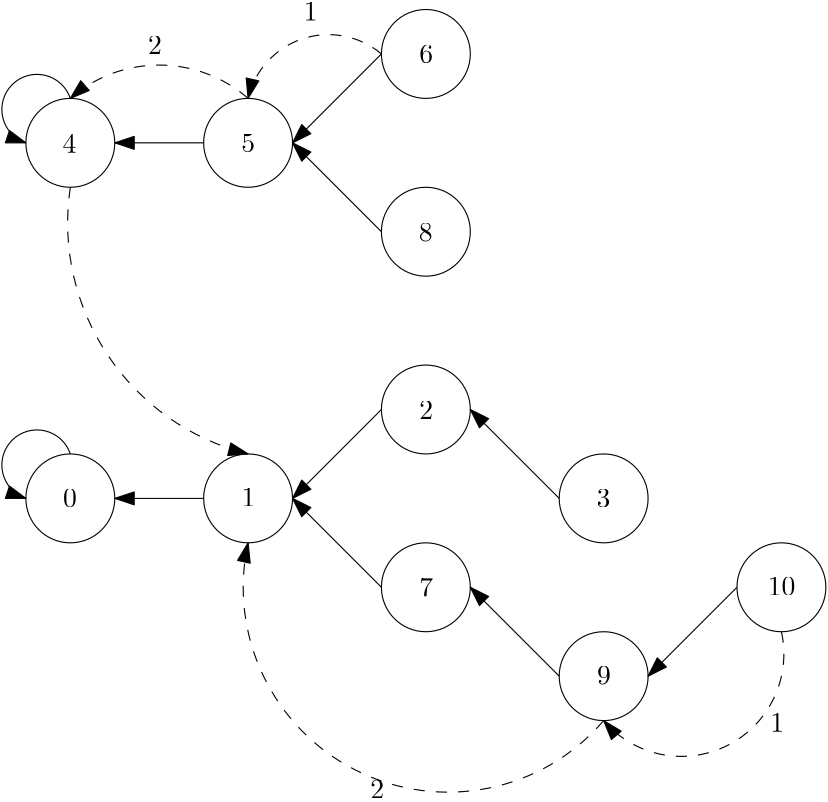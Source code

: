 <?xml version="1.0"?>
<!DOCTYPE ipe SYSTEM "ipe.dtd">
<ipe version="70107" creator="Ipe 7.1.10">
<info created="D:20191213102556" modified="D:20191213102959"/>
<ipestyle name="basic">
<symbol name="arrow/arc(spx)">
<path stroke="sym-stroke" fill="sym-stroke" pen="sym-pen">
0 0 m
-1 0.333 l
-1 -0.333 l
h
</path>
</symbol>
<symbol name="arrow/farc(spx)">
<path stroke="sym-stroke" fill="white" pen="sym-pen">
0 0 m
-1 0.333 l
-1 -0.333 l
h
</path>
</symbol>
<symbol name="arrow/ptarc(spx)">
<path stroke="sym-stroke" fill="sym-stroke" pen="sym-pen">
0 0 m
-1 0.333 l
-0.8 0 l
-1 -0.333 l
h
</path>
</symbol>
<symbol name="arrow/fptarc(spx)">
<path stroke="sym-stroke" fill="white" pen="sym-pen">
0 0 m
-1 0.333 l
-0.8 0 l
-1 -0.333 l
h
</path>
</symbol>
<symbol name="mark/circle(sx)" transformations="translations">
<path fill="sym-stroke">
0.6 0 0 0.6 0 0 e
0.4 0 0 0.4 0 0 e
</path>
</symbol>
<symbol name="mark/disk(sx)" transformations="translations">
<path fill="sym-stroke">
0.6 0 0 0.6 0 0 e
</path>
</symbol>
<symbol name="mark/fdisk(sfx)" transformations="translations">
<group>
<path fill="sym-fill">
0.5 0 0 0.5 0 0 e
</path>
<path fill="sym-stroke" fillrule="eofill">
0.6 0 0 0.6 0 0 e
0.4 0 0 0.4 0 0 e
</path>
</group>
</symbol>
<symbol name="mark/box(sx)" transformations="translations">
<path fill="sym-stroke" fillrule="eofill">
-0.6 -0.6 m
0.6 -0.6 l
0.6 0.6 l
-0.6 0.6 l
h
-0.4 -0.4 m
0.4 -0.4 l
0.4 0.4 l
-0.4 0.4 l
h
</path>
</symbol>
<symbol name="mark/square(sx)" transformations="translations">
<path fill="sym-stroke">
-0.6 -0.6 m
0.6 -0.6 l
0.6 0.6 l
-0.6 0.6 l
h
</path>
</symbol>
<symbol name="mark/fsquare(sfx)" transformations="translations">
<group>
<path fill="sym-fill">
-0.5 -0.5 m
0.5 -0.5 l
0.5 0.5 l
-0.5 0.5 l
h
</path>
<path fill="sym-stroke" fillrule="eofill">
-0.6 -0.6 m
0.6 -0.6 l
0.6 0.6 l
-0.6 0.6 l
h
-0.4 -0.4 m
0.4 -0.4 l
0.4 0.4 l
-0.4 0.4 l
h
</path>
</group>
</symbol>
<symbol name="mark/cross(sx)" transformations="translations">
<group>
<path fill="sym-stroke">
-0.43 -0.57 m
0.57 0.43 l
0.43 0.57 l
-0.57 -0.43 l
h
</path>
<path fill="sym-stroke">
-0.43 0.57 m
0.57 -0.43 l
0.43 -0.57 l
-0.57 0.43 l
h
</path>
</group>
</symbol>
<symbol name="arrow/fnormal(spx)">
<path stroke="sym-stroke" fill="white" pen="sym-pen">
0 0 m
-1 0.333 l
-1 -0.333 l
h
</path>
</symbol>
<symbol name="arrow/pointed(spx)">
<path stroke="sym-stroke" fill="sym-stroke" pen="sym-pen">
0 0 m
-1 0.333 l
-0.8 0 l
-1 -0.333 l
h
</path>
</symbol>
<symbol name="arrow/fpointed(spx)">
<path stroke="sym-stroke" fill="white" pen="sym-pen">
0 0 m
-1 0.333 l
-0.8 0 l
-1 -0.333 l
h
</path>
</symbol>
<symbol name="arrow/linear(spx)">
<path stroke="sym-stroke" pen="sym-pen">
-1 0.333 m
0 0 l
-1 -0.333 l
</path>
</symbol>
<symbol name="arrow/fdouble(spx)">
<path stroke="sym-stroke" fill="white" pen="sym-pen">
0 0 m
-1 0.333 l
-1 -0.333 l
h
-1 0 m
-2 0.333 l
-2 -0.333 l
h
</path>
</symbol>
<symbol name="arrow/double(spx)">
<path stroke="sym-stroke" fill="sym-stroke" pen="sym-pen">
0 0 m
-1 0.333 l
-1 -0.333 l
h
-1 0 m
-2 0.333 l
-2 -0.333 l
h
</path>
</symbol>
<pen name="heavier" value="0.8"/>
<pen name="fat" value="1.2"/>
<pen name="ultrafat" value="2"/>
<symbolsize name="large" value="5"/>
<symbolsize name="small" value="2"/>
<symbolsize name="tiny" value="1.1"/>
<arrowsize name="large" value="10"/>
<arrowsize name="small" value="5"/>
<arrowsize name="tiny" value="3"/>
<color name="red" value="1 0 0"/>
<color name="green" value="0 1 0"/>
<color name="blue" value="0 0 1"/>
<color name="yellow" value="1 1 0"/>
<color name="orange" value="1 0.647 0"/>
<color name="gold" value="1 0.843 0"/>
<color name="purple" value="0.627 0.125 0.941"/>
<color name="gray" value="0.745"/>
<color name="brown" value="0.647 0.165 0.165"/>
<color name="navy" value="0 0 0.502"/>
<color name="pink" value="1 0.753 0.796"/>
<color name="seagreen" value="0.18 0.545 0.341"/>
<color name="turquoise" value="0.251 0.878 0.816"/>
<color name="violet" value="0.933 0.51 0.933"/>
<color name="darkblue" value="0 0 0.545"/>
<color name="darkcyan" value="0 0.545 0.545"/>
<color name="darkgray" value="0.663"/>
<color name="darkgreen" value="0 0.392 0"/>
<color name="darkmagenta" value="0.545 0 0.545"/>
<color name="darkorange" value="1 0.549 0"/>
<color name="darkred" value="0.545 0 0"/>
<color name="lightblue" value="0.678 0.847 0.902"/>
<color name="lightcyan" value="0.878 1 1"/>
<color name="lightgray" value="0.827"/>
<color name="lightgreen" value="0.565 0.933 0.565"/>
<color name="lightyellow" value="1 1 0.878"/>
<dashstyle name="dashed" value="[4] 0"/>
<dashstyle name="dotted" value="[1 3] 0"/>
<dashstyle name="dash dotted" value="[4 2 1 2] 0"/>
<dashstyle name="dash dot dotted" value="[4 2 1 2 1 2] 0"/>
<textsize name="large" value="\large"/>
<textsize name="Large" value="\Large"/>
<textsize name="LARGE" value="\LARGE"/>
<textsize name="huge" value="\huge"/>
<textsize name="Huge" value="\Huge"/>
<textsize name="small" value="\small"/>
<textsize name="footnote" value="\footnotesize"/>
<textsize name="tiny" value="\tiny"/>
<textstyle name="center" begin="\begin{center}" end="\end{center}"/>
<textstyle name="itemize" begin="\begin{itemize}" end="\end{itemize}"/>
<textstyle name="item" begin="\begin{itemize}\item{}" end="\end{itemize}"/>
<gridsize name="4 pts" value="4"/>
<gridsize name="8 pts (~3 mm)" value="8"/>
<gridsize name="16 pts (~6 mm)" value="16"/>
<gridsize name="32 pts (~12 mm)" value="32"/>
<gridsize name="10 pts (~3.5 mm)" value="10"/>
<gridsize name="20 pts (~7 mm)" value="20"/>
<gridsize name="14 pts (~5 mm)" value="14"/>
<gridsize name="28 pts (~10 mm)" value="28"/>
<gridsize name="56 pts (~20 mm)" value="56"/>
<anglesize name="90 deg" value="90"/>
<anglesize name="60 deg" value="60"/>
<anglesize name="45 deg" value="45"/>
<anglesize name="30 deg" value="30"/>
<anglesize name="22.5 deg" value="22.5"/>
<opacity name="10%" value="0.1"/>
<opacity name="30%" value="0.3"/>
<opacity name="50%" value="0.5"/>
<opacity name="75%" value="0.75"/>
<tiling name="falling" angle="-60" step="4" width="1"/>
<tiling name="rising" angle="30" step="4" width="1"/>
</ipestyle>
<page>
<layer name="alpha"/>
<view layers="alpha" active="alpha"/>
<path layer="alpha" stroke="black">
16 0 0 16 128 768 e
</path>
<path matrix="1 0 0 1 64 0" stroke="black">
16 0 0 16 128 768 e
</path>
<path matrix="1 0 0 1 128 32" stroke="black">
16 0 0 16 128 768 e
</path>
<path matrix="1 0 0 1 128 -32" stroke="black">
16 0 0 16 128 768 e
</path>
<path matrix="1 0 0 1 64 -128" stroke="black">
16 0 0 16 128 768 e
</path>
<path matrix="1 0 0 1 128 -96" stroke="black">
16 0 0 16 128 768 e
</path>
<path matrix="1 0 0 1 128 -160" stroke="black">
16 0 0 16 128 768 e
</path>
<path matrix="1 0 0 1 192 -128" stroke="black">
16 0 0 16 128 768 e
</path>
<path matrix="1 0 0 1 192 -192" stroke="black">
16 0 0 16 128 768 e
</path>
<path matrix="1 0 0 1 256 -160" stroke="black">
16 0 0 16 128 768 e
</path>
<path matrix="1 0 0 1 64 0" stroke="black" arrow="normal/normal">
176 672 m
144 640 l
</path>
<path matrix="1 0 0 1 64 0" stroke="black" arrow="normal/normal">
176 608 m
144 640 l
</path>
<path matrix="1 0 0 1 64 0" stroke="black" arrow="normal/normal">
240 640 m
208 672 l
</path>
<path matrix="1 0 0 1 64 0" stroke="black" arrow="normal/normal">
240 576 m
208 608 l
</path>
<path matrix="1 0 0 1 64 0" stroke="black" arrow="normal/normal">
304 608 m
272 576 l
</path>
<path stroke="black" arrow="normal/normal">
240 800 m
208 768 l
</path>
<path stroke="black" arrow="normal/normal">
240 736 m
208 768 l
</path>
<path stroke="black" arrow="normal/normal">
176 768 m
144 768 l
</path>
<text matrix="1 0 0 1 -2.35614 -3.3482" transformations="translations" pos="256 800" stroke="black" type="label" width="4.981" height="6.42" depth="0" valign="baseline">6</text>
<text matrix="1 0 0 1 -2.60416 -3.53422" transformations="translations" pos="256 736" stroke="black" type="label" width="4.981" height="6.42" depth="0" valign="baseline">8</text>
<text matrix="1 0 0 1 -2.48015 -3.3482" transformations="translations" pos="192 768" stroke="black" type="label" width="4.981" height="6.42" depth="0" valign="baseline">5</text>
<text matrix="1 0 0 1 -2.79017 -3.59622" transformations="translations" pos="128 768" stroke="black" type="label" width="4.981" height="6.42" depth="0" valign="baseline">4</text>
<text matrix="1 0 0 1 61.467 -3.2665" transformations="translations" pos="256 640" stroke="black" type="label" width="4.981" height="6.42" depth="0" valign="baseline">3</text>
<text matrix="1 0 0 1 61.5899 -3.45795" transformations="translations" pos="192 672" stroke="black" type="label" width="4.981" height="6.42" depth="0" valign="baseline">2</text>
<text matrix="1 0 0 1 59.0569 -2.95214" transformations="translations" pos="320 608" stroke="black" type="label" width="9.963" height="6.42" depth="0" valign="baseline">10</text>
<text matrix="1 0 0 1 61.5899 -3.03881" transformations="translations" pos="256 576" stroke="black" type="label" width="4.981" height="6.42" depth="0" valign="baseline">9</text>
<text matrix="1 0 0 1 61.5899 -3.35317" transformations="translations" pos="192 608" stroke="black" type="label" width="4.981" height="6.42" depth="0" valign="baseline">7</text>
<text matrix="1 0 0 1 61.5819 -2.90178" transformations="translations" pos="128 640" stroke="black" type="label" width="4.981" height="6.42" depth="0" valign="baseline">1</text>
<path stroke="black" arrow="normal/normal">
128 784 m
12.6491 0 0 12.6491 116 780 112 768 a
</path>
<path stroke="black" dash="dashed" arrow="normal/normal">
240 800 m
29.6815 0 0 29.6815 220.909 777.273 192 784 a
</path>
<path stroke="black" dash="dashed" arrow="normal/normal">
192 784 m
48.6667 0 0 48.6667 160 747.333 128 784 a
</path>
<path matrix="1 0 0 1 64 0" stroke="black" dash="dashed" arrow="normal/normal">
320 592 m
36.8782 0 0 -36.8782 284 584 256 560 a
</path>
<path matrix="1 0 0 1 64 0" stroke="black" dash="dashed" arrow="normal/normal">
256 560 m
73.7564 0 0 -73.7564 200 608 128 624 a
</path>
<text transformations="translations" pos="212 812" stroke="black" type="label" width="4.981" height="6.42" depth="0" valign="baseline">1</text>
<text transformations="translations" pos="156 800" stroke="black" type="label" width="4.981" height="6.42" depth="0" valign="baseline">2</text>
<text matrix="1 0 0 1 64 0" transformations="translations" pos="316 556" stroke="black" type="label" width="4.981" height="6.42" depth="0" valign="baseline">1</text>
<text matrix="1 0 0 1 64 0" transformations="translations" pos="172 532" stroke="black" type="label" width="4.981" height="6.42" depth="0" valign="baseline">2</text>
<path matrix="1 0 0 1 0 -128" stroke="black">
16 0 0 16 128 768 e
</path>
<path matrix="1 0 0 1 0 -128" stroke="black" arrow="normal/normal">
128 784 m
12.6491 0 0 12.6491 116 780 112 768 a
</path>
<path stroke="black" arrow="normal/normal">
176 640 m
144 640 l
</path>
<text matrix="1 0 0 1 -2.63778 -3.16171" transformations="translations" pos="128 640" stroke="black" type="label" width="4.981" height="6.42" depth="0" valign="baseline">0</text>
<path stroke="black" dash="dashed" arrow="normal/normal">
128 752 m
85.7606 0 0 85.7606 212.8 739.2 192 656 a
</path>
</page>
</ipe>
